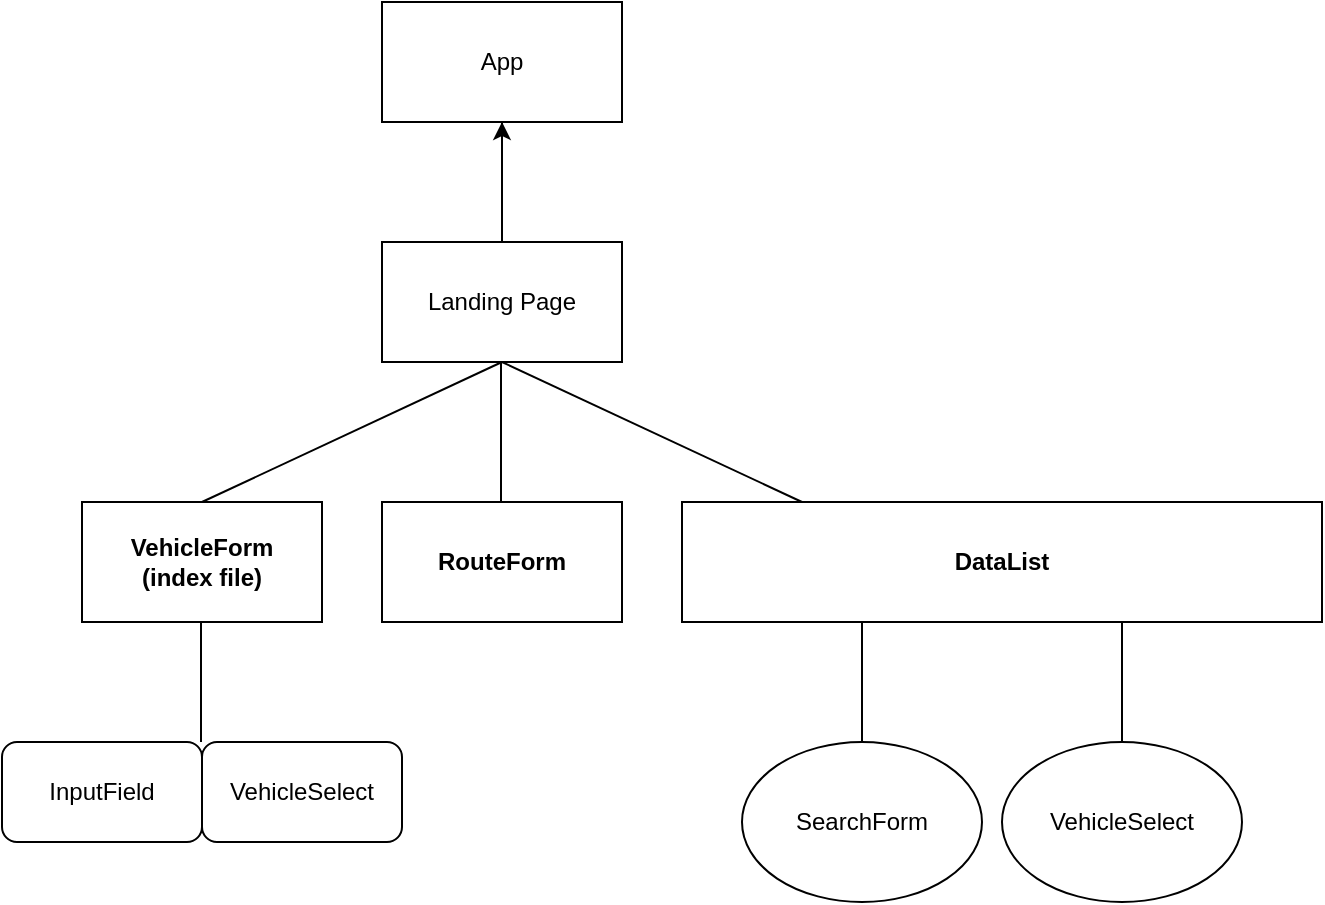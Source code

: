 <mxfile>
    <diagram id="HzBj-9hiF-9H0XjpQsEY" name="Page-1">
        <mxGraphModel dx="1130" dy="599" grid="1" gridSize="10" guides="1" tooltips="1" connect="1" arrows="1" fold="1" page="1" pageScale="1" pageWidth="850" pageHeight="1100" math="0" shadow="0">
            <root>
                <mxCell id="0"/>
                <mxCell id="1" parent="0"/>
                <mxCell id="2" value="App" style="rounded=0;whiteSpace=wrap;html=1;" parent="1" vertex="1">
                    <mxGeometry x="330" y="110" width="120" height="60" as="geometry"/>
                </mxCell>
                <mxCell id="3" value="" style="endArrow=none;html=1;entryX=0.5;entryY=1;entryDx=0;entryDy=0;" parent="1" target="2" edge="1">
                    <mxGeometry width="50" height="50" relative="1" as="geometry">
                        <mxPoint x="390" y="260" as="sourcePoint"/>
                        <mxPoint x="400" y="210" as="targetPoint"/>
                    </mxGeometry>
                </mxCell>
                <mxCell id="5" value="" style="edgeStyle=none;html=1;" parent="1" source="4" target="2" edge="1">
                    <mxGeometry relative="1" as="geometry"/>
                </mxCell>
                <mxCell id="4" value="Landing Page" style="rounded=0;whiteSpace=wrap;html=1;" parent="1" vertex="1">
                    <mxGeometry x="330" y="230" width="120" height="60" as="geometry"/>
                </mxCell>
                <mxCell id="6" value="" style="endArrow=none;html=1;" parent="1" edge="1">
                    <mxGeometry width="50" height="50" relative="1" as="geometry">
                        <mxPoint x="240" y="360" as="sourcePoint"/>
                        <mxPoint x="390" y="290" as="targetPoint"/>
                    </mxGeometry>
                </mxCell>
                <mxCell id="8" value="" style="endArrow=none;html=1;" parent="1" edge="1">
                    <mxGeometry width="50" height="50" relative="1" as="geometry">
                        <mxPoint x="390" y="290" as="sourcePoint"/>
                        <mxPoint x="540" y="360" as="targetPoint"/>
                    </mxGeometry>
                </mxCell>
                <mxCell id="9" value="" style="endArrow=none;html=1;" parent="1" edge="1">
                    <mxGeometry width="50" height="50" relative="1" as="geometry">
                        <mxPoint x="389.5" y="360" as="sourcePoint"/>
                        <mxPoint x="389.5" y="290" as="targetPoint"/>
                    </mxGeometry>
                </mxCell>
                <object label="&lt;b&gt;&lt;font style=&quot;font-size: 12px;&quot;&gt;VehicleForm&lt;br&gt;(index file)&lt;br&gt;&lt;/font&gt;&lt;/b&gt;" id="10">
                    <mxCell style="rounded=0;whiteSpace=wrap;html=1;" parent="1" vertex="1">
                        <mxGeometry x="180" y="360" width="120" height="60" as="geometry"/>
                    </mxCell>
                </object>
                <mxCell id="11" value="&lt;b&gt;RouteForm&lt;/b&gt;" style="rounded=0;whiteSpace=wrap;html=1;" parent="1" vertex="1">
                    <mxGeometry x="330" y="360" width="120" height="60" as="geometry"/>
                </mxCell>
                <mxCell id="12" value="&lt;b&gt;DataList&lt;/b&gt;" style="rounded=0;whiteSpace=wrap;html=1;" parent="1" vertex="1">
                    <mxGeometry x="480" y="360" width="320" height="60" as="geometry"/>
                </mxCell>
                <mxCell id="13" value="" style="endArrow=none;html=1;fontSize=12;" parent="1" edge="1">
                    <mxGeometry width="50" height="50" relative="1" as="geometry">
                        <mxPoint x="570" y="480" as="sourcePoint"/>
                        <mxPoint x="570" y="420" as="targetPoint"/>
                    </mxGeometry>
                </mxCell>
                <mxCell id="15" value="" style="endArrow=none;html=1;fontSize=12;" parent="1" edge="1">
                    <mxGeometry width="50" height="50" relative="1" as="geometry">
                        <mxPoint x="700.0" y="480" as="sourcePoint"/>
                        <mxPoint x="700.0" y="420" as="targetPoint"/>
                    </mxGeometry>
                </mxCell>
                <mxCell id="16" value="SearchForm" style="ellipse;whiteSpace=wrap;html=1;fontSize=12;" parent="1" vertex="1">
                    <mxGeometry x="510" y="480" width="120" height="80" as="geometry"/>
                </mxCell>
                <mxCell id="17" value="VehicleSelect" style="ellipse;whiteSpace=wrap;html=1;fontSize=12;" parent="1" vertex="1">
                    <mxGeometry x="640" y="480" width="120" height="80" as="geometry"/>
                </mxCell>
                <mxCell id="18" value="" style="endArrow=none;html=1;fontSize=12;" edge="1" parent="1">
                    <mxGeometry width="50" height="50" relative="1" as="geometry">
                        <mxPoint x="239.5" y="480" as="sourcePoint"/>
                        <mxPoint x="239.5" y="420" as="targetPoint"/>
                    </mxGeometry>
                </mxCell>
                <mxCell id="19" value="InputField" style="rounded=1;whiteSpace=wrap;html=1;" vertex="1" parent="1">
                    <mxGeometry x="140" y="480" width="100" height="50" as="geometry"/>
                </mxCell>
                <mxCell id="20" value="VehicleSelect" style="rounded=1;whiteSpace=wrap;html=1;" vertex="1" parent="1">
                    <mxGeometry x="240" y="480" width="100" height="50" as="geometry"/>
                </mxCell>
            </root>
        </mxGraphModel>
    </diagram>
</mxfile>